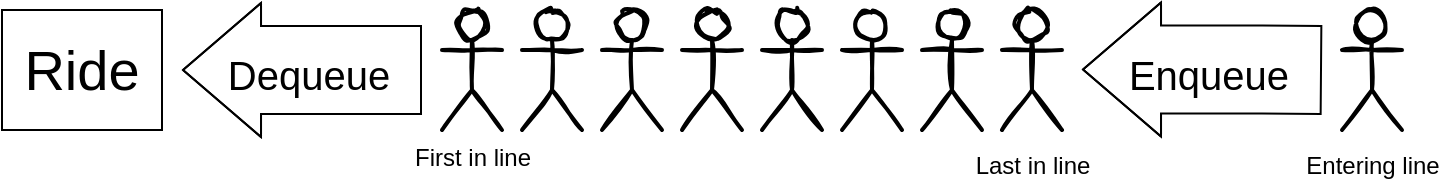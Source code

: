 <mxfile version="17.1.3" type="github">
  <diagram id="xfNn82Gd31M1yHD5OVeT" name="Page-1">
    <mxGraphModel dx="1354" dy="693" grid="1" gridSize="10" guides="1" tooltips="1" connect="1" arrows="1" fold="1" page="1" pageScale="1" pageWidth="850" pageHeight="1100" math="0" shadow="0">
      <root>
        <mxCell id="0" />
        <mxCell id="1" parent="0" />
        <mxCell id="k3ciUnqlbgqMXSpKk9nA-2" value="&lt;font style=&quot;font-size: 28px&quot;&gt;Ride&lt;/font&gt;" style="rounded=0;whiteSpace=wrap;html=1;" vertex="1" parent="1">
          <mxGeometry x="20" y="250" width="80" height="60" as="geometry" />
        </mxCell>
        <mxCell id="k3ciUnqlbgqMXSpKk9nA-4" value="" style="shape=flexArrow;endArrow=classic;html=1;rounded=0;fontSize=28;width=44;endSize=12.67;endWidth=22;" edge="1" parent="1">
          <mxGeometry width="50" height="50" relative="1" as="geometry">
            <mxPoint x="230" y="280" as="sourcePoint" />
            <mxPoint x="110" y="280" as="targetPoint" />
            <Array as="points">
              <mxPoint x="200" y="280" />
            </Array>
          </mxGeometry>
        </mxCell>
        <mxCell id="k3ciUnqlbgqMXSpKk9nA-5" value="&lt;font style=&quot;font-size: 20px&quot;&gt;Dequeue&lt;/font&gt;" style="edgeLabel;html=1;align=center;verticalAlign=middle;resizable=0;points=[];fontSize=28;" vertex="1" connectable="0" parent="k3ciUnqlbgqMXSpKk9nA-4">
          <mxGeometry x="0.436" y="-1" relative="1" as="geometry">
            <mxPoint x="29" y="1" as="offset" />
          </mxGeometry>
        </mxCell>
        <mxCell id="k3ciUnqlbgqMXSpKk9nA-7" value="&lt;div style=&quot;font-size: 12px&quot;&gt;&lt;font style=&quot;font-size: 12px&quot;&gt;First in line&lt;br&gt;&lt;/font&gt;&lt;/div&gt;" style="shape=umlActor;verticalLabelPosition=bottom;verticalAlign=top;html=1;outlineConnect=0;fontSize=20;strokeWidth=2;shadow=0;sketch=1;fillStyle=auto;gradientColor=none;gradientDirection=north;" vertex="1" parent="1">
          <mxGeometry x="240" y="250" width="30" height="60" as="geometry" />
        </mxCell>
        <mxCell id="k3ciUnqlbgqMXSpKk9nA-8" value="" style="shape=umlActor;verticalLabelPosition=bottom;verticalAlign=top;html=1;outlineConnect=0;fontSize=16;strokeWidth=2;sketch=1;" vertex="1" parent="1">
          <mxGeometry x="280" y="250" width="30" height="60" as="geometry" />
        </mxCell>
        <mxCell id="k3ciUnqlbgqMXSpKk9nA-10" value="" style="shape=umlActor;verticalLabelPosition=bottom;verticalAlign=top;html=1;outlineConnect=0;fontSize=16;strokeWidth=2;sketch=1;" vertex="1" parent="1">
          <mxGeometry x="320" y="250" width="30" height="60" as="geometry" />
        </mxCell>
        <mxCell id="k3ciUnqlbgqMXSpKk9nA-11" value="" style="shape=umlActor;verticalLabelPosition=bottom;verticalAlign=top;html=1;outlineConnect=0;fontSize=16;strokeWidth=2;sketch=1;" vertex="1" parent="1">
          <mxGeometry x="360" y="250" width="30" height="60" as="geometry" />
        </mxCell>
        <mxCell id="k3ciUnqlbgqMXSpKk9nA-12" value="" style="shape=umlActor;verticalLabelPosition=bottom;verticalAlign=top;html=1;outlineConnect=0;fontSize=16;strokeWidth=2;sketch=1;" vertex="1" parent="1">
          <mxGeometry x="400" y="250" width="30" height="60" as="geometry" />
        </mxCell>
        <mxCell id="k3ciUnqlbgqMXSpKk9nA-13" value="" style="shape=umlActor;verticalLabelPosition=bottom;verticalAlign=top;html=1;outlineConnect=0;fontSize=16;strokeWidth=2;sketch=1;" vertex="1" parent="1">
          <mxGeometry x="440" y="250" width="30" height="60" as="geometry" />
        </mxCell>
        <mxCell id="k3ciUnqlbgqMXSpKk9nA-14" value="" style="shape=umlActor;verticalLabelPosition=bottom;verticalAlign=top;html=1;outlineConnect=0;fontSize=16;strokeWidth=2;sketch=1;" vertex="1" parent="1">
          <mxGeometry x="480" y="250" width="30" height="60" as="geometry" />
        </mxCell>
        <mxCell id="k3ciUnqlbgqMXSpKk9nA-15" value="&lt;font style=&quot;font-size: 12px&quot;&gt;Last in line&lt;/font&gt;" style="shape=umlActor;verticalLabelPosition=bottom;verticalAlign=top;html=1;outlineConnect=0;fontSize=16;strokeWidth=2;sketch=1;" vertex="1" parent="1">
          <mxGeometry x="520" y="250" width="30" height="60" as="geometry" />
        </mxCell>
        <mxCell id="k3ciUnqlbgqMXSpKk9nA-18" value="" style="shape=flexArrow;endArrow=classic;html=1;rounded=0;fontSize=28;width=44;endSize=12.67;endWidth=22;" edge="1" parent="1">
          <mxGeometry width="50" height="50" relative="1" as="geometry">
            <mxPoint x="680" y="280" as="sourcePoint" />
            <mxPoint x="560" y="279.76" as="targetPoint" />
            <Array as="points">
              <mxPoint x="650" y="279.76" />
            </Array>
          </mxGeometry>
        </mxCell>
        <mxCell id="k3ciUnqlbgqMXSpKk9nA-19" value="&lt;font style=&quot;font-size: 20px&quot;&gt;Enqueue&lt;/font&gt;" style="edgeLabel;html=1;align=center;verticalAlign=middle;resizable=0;points=[];fontSize=28;" vertex="1" connectable="0" parent="k3ciUnqlbgqMXSpKk9nA-18">
          <mxGeometry x="0.436" y="-1" relative="1" as="geometry">
            <mxPoint x="29" y="1" as="offset" />
          </mxGeometry>
        </mxCell>
        <mxCell id="k3ciUnqlbgqMXSpKk9nA-21" value="&lt;font style=&quot;font-size: 12px&quot;&gt;Entering line&lt;/font&gt;" style="shape=umlActor;verticalLabelPosition=bottom;verticalAlign=top;html=1;outlineConnect=0;fontSize=16;strokeWidth=2;sketch=1;" vertex="1" parent="1">
          <mxGeometry x="690" y="250" width="30" height="60" as="geometry" />
        </mxCell>
      </root>
    </mxGraphModel>
  </diagram>
</mxfile>
